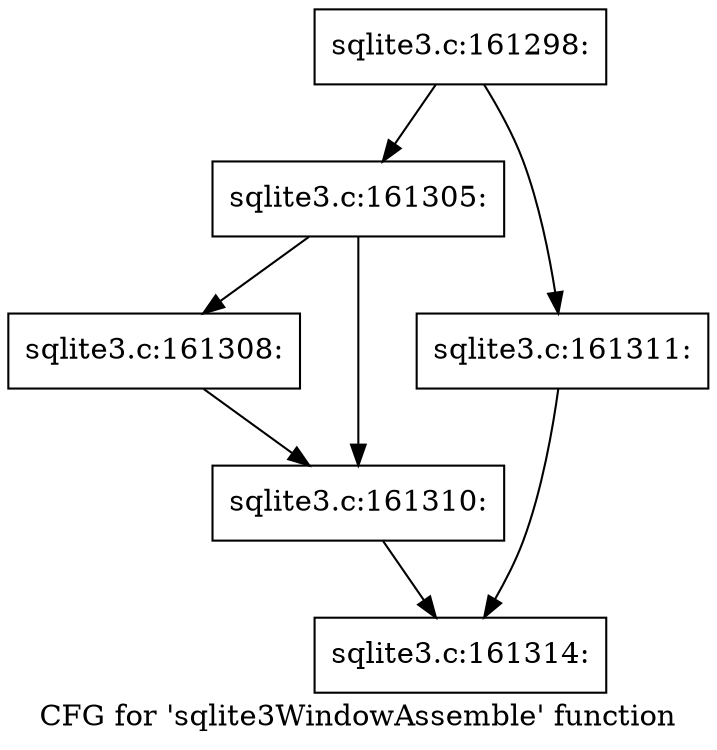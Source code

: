 digraph "CFG for 'sqlite3WindowAssemble' function" {
	label="CFG for 'sqlite3WindowAssemble' function";

	Node0x55c0fa405fe0 [shape=record,label="{sqlite3.c:161298:}"];
	Node0x55c0fa405fe0 -> Node0x55c0fa40d960;
	Node0x55c0fa405fe0 -> Node0x55c0fa40da00;
	Node0x55c0fa40d960 [shape=record,label="{sqlite3.c:161305:}"];
	Node0x55c0fa40d960 -> Node0x55c0fa40e320;
	Node0x55c0fa40d960 -> Node0x55c0fa40e370;
	Node0x55c0fa40e320 [shape=record,label="{sqlite3.c:161308:}"];
	Node0x55c0fa40e320 -> Node0x55c0fa40e370;
	Node0x55c0fa40e370 [shape=record,label="{sqlite3.c:161310:}"];
	Node0x55c0fa40e370 -> Node0x55c0fa40d9b0;
	Node0x55c0fa40da00 [shape=record,label="{sqlite3.c:161311:}"];
	Node0x55c0fa40da00 -> Node0x55c0fa40d9b0;
	Node0x55c0fa40d9b0 [shape=record,label="{sqlite3.c:161314:}"];
}

